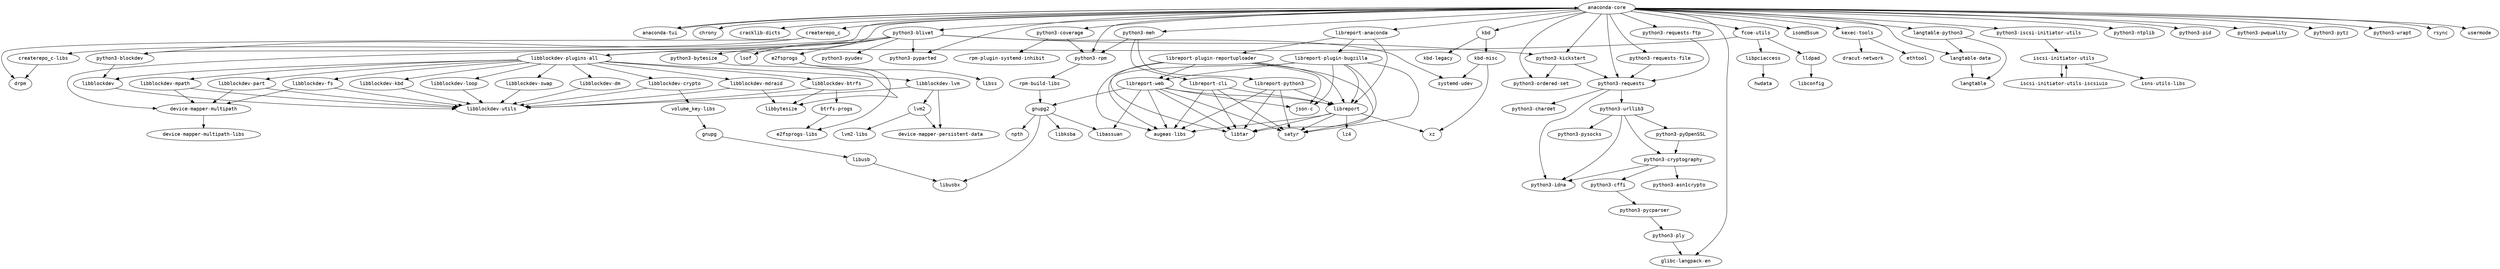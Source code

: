 strict digraph G {
node [fontname=monospace];
  "anaconda-core" -> "anaconda-tui";
  "anaconda-core" -> "chrony";
  "anaconda-core" -> "cracklib-dicts";
  "anaconda-core" -> "createrepo_c";
  "anaconda-core" -> "fcoe-utils";
  "anaconda-core" -> "glibc-langpack-en";
  "anaconda-core" -> "isomd5sum";
  "anaconda-core" -> "kbd";
  "anaconda-core" -> "kexec-tools";
  "anaconda-core" -> "langtable-data";
  "anaconda-core" -> "langtable-python3";
  "anaconda-core" -> "libblockdev-plugins-all";
  "anaconda-core" -> "libreport-anaconda";
  "anaconda-core" -> "python3-blivet";
  "anaconda-core" -> "python3-blockdev";
  "anaconda-core" -> "python3-coverage";
  "anaconda-core" -> "python3-iscsi-initiator-utils";
  "anaconda-core" -> "python3-kickstart";
  "anaconda-core" -> "python3-meh";
  "anaconda-core" -> "python3-ntplib";
  "anaconda-core" -> "python3-ordered-set";
  "anaconda-core" -> "python3-pid";
  "anaconda-core" -> "python3-pwquality";
  "anaconda-core" -> "python3-pyparted";
  "anaconda-core" -> "python3-pytz";
  "anaconda-core" -> "python3-requests";
  "anaconda-core" -> "python3-requests-file";
  "anaconda-core" -> "python3-requests-ftp";
  "anaconda-core" -> "python3-rpm";
  "anaconda-core" -> "python3-wrapt";
  "anaconda-core" -> "rsync";
  "anaconda-core" -> "usermode";
  "anaconda-tui" -> "anaconda-core";
  "btrfs-progs" -> "e2fsprogs-libs";
  "createrepo_c" -> "createrepo_c-libs";
  "createrepo_c" -> "drpm";
  "createrepo_c-libs" -> "drpm";
  "device-mapper-multipath" -> "device-mapper-multipath-libs";
  "e2fsprogs" -> "e2fsprogs-libs";
  "e2fsprogs" -> "libss";
  "fcoe-utils" -> "device-mapper-multipath";
  "fcoe-utils" -> "libpciaccess";
  "fcoe-utils" -> "lldpad";
  "gnupg2" -> "libassuan";
  "gnupg2" -> "libksba";
  "gnupg2" -> "libusbx";
  "gnupg2" -> "npth";
  "gnupg" -> "libusb";
  "iscsi-initiator-utils" -> "iscsi-initiator-utils-iscsiuio";
  "iscsi-initiator-utils-iscsiuio" -> "iscsi-initiator-utils";
  "iscsi-initiator-utils" -> "isns-utils-libs";
  "kbd" -> "kbd-legacy";
  "kbd" -> "kbd-misc";
  "kbd-misc" -> "systemd-udev";
  "kbd-misc" -> "xz";
  "kexec-tools" -> "dracut-network";
  "kexec-tools" -> "ethtool";
  "langtable-data" -> "langtable";
  "langtable-python3" -> "langtable";
  "langtable-python3" -> "langtable-data";
  "libblockdev-btrfs" -> "btrfs-progs";
  "libblockdev-btrfs" -> "libblockdev-utils";
  "libblockdev-btrfs" -> "libbytesize";
  "libblockdev-crypto" -> "libblockdev-utils";
  "libblockdev-crypto" -> "volume_key-libs";
  "libblockdev-dm" -> "libblockdev-utils";
  "libblockdev-fs" -> "device-mapper-multipath";
  "libblockdev-fs" -> "libblockdev-utils";
  "libblockdev-kbd" -> "libblockdev-utils";
  "libblockdev" -> "libblockdev-utils";
  "libblockdev-loop" -> "libblockdev-utils";
  "libblockdev-lvm" -> "device-mapper-persistent-data";
  "libblockdev-lvm" -> "libblockdev-utils";
  "libblockdev-lvm" -> "lvm2";
  "libblockdev-mdraid" -> "libblockdev-utils";
  "libblockdev-mdraid" -> "libbytesize";
  "libblockdev-mpath" -> "device-mapper-multipath";
  "libblockdev-mpath" -> "libblockdev-utils";
  "libblockdev-part" -> "device-mapper-multipath";
  "libblockdev-part" -> "libblockdev-utils";
  "libblockdev-plugins-all" -> "libblockdev";
  "libblockdev-plugins-all" -> "libblockdev-btrfs";
  "libblockdev-plugins-all" -> "libblockdev-crypto";
  "libblockdev-plugins-all" -> "libblockdev-dm";
  "libblockdev-plugins-all" -> "libblockdev-fs";
  "libblockdev-plugins-all" -> "libblockdev-kbd";
  "libblockdev-plugins-all" -> "libblockdev-loop";
  "libblockdev-plugins-all" -> "libblockdev-lvm";
  "libblockdev-plugins-all" -> "libblockdev-mdraid";
  "libblockdev-plugins-all" -> "libblockdev-mpath";
  "libblockdev-plugins-all" -> "libblockdev-part";
  "libblockdev-plugins-all" -> "libblockdev-swap";
  "libblockdev-swap" -> "libblockdev-utils";
  "libpciaccess" -> "hwdata";
  "libreport-anaconda" -> "libreport";
  "libreport-anaconda" -> "libreport-plugin-bugzilla";
  "libreport-anaconda" -> "libreport-plugin-reportuploader";
  "libreport" -> "augeas-libs";
  "libreport-cli" -> "augeas-libs";
  "libreport-cli" -> "libreport";
  "libreport-cli" -> "libtar";
  "libreport-cli" -> "satyr";
  "libreport" -> "libtar";
  "libreport" -> "lz4";
  "libreport-plugin-bugzilla" -> "augeas-libs";
  "libreport-plugin-bugzilla" -> "json-c";
  "libreport-plugin-bugzilla" -> "libreport";
  "libreport-plugin-bugzilla" -> "libreport-web";
  "libreport-plugin-bugzilla" -> "libtar";
  "libreport-plugin-bugzilla" -> "satyr";
  "libreport-plugin-reportuploader" -> "augeas-libs";
  "libreport-plugin-reportuploader" -> "json-c";
  "libreport-plugin-reportuploader" -> "libreport";
  "libreport-plugin-reportuploader" -> "libreport-web";
  "libreport-plugin-reportuploader" -> "libtar";
  "libreport-plugin-reportuploader" -> "satyr";
  "libreport-python3" -> "augeas-libs";
  "libreport-python3" -> "libreport";
  "libreport-python3" -> "libtar";
  "libreport-python3" -> "satyr";
  "libreport" -> "satyr";
  "libreport-web" -> "augeas-libs";
  "libreport-web" -> "gnupg2";
  "libreport-web" -> "json-c";
  "libreport-web" -> "libassuan";
  "libreport-web" -> "libreport";
  "libreport-web" -> "libtar";
  "libreport-web" -> "satyr";
  "libreport" -> "xz";
  "libusb" -> "libusbx";
  "lldpad" -> "libconfig";
  "lvm2" -> "device-mapper-persistent-data";
  "lvm2" -> "lvm2-libs";
  "python3-blivet" -> "e2fsprogs";
  "python3-blivet" -> "libblockdev-plugins-all";
  "python3-blivet" -> "lsof";
  "python3-blivet" -> "python3-blockdev";
  "python3-blivet" -> "python3-bytesize";
  "python3-blivet" -> "python3-kickstart";
  "python3-blivet" -> "python3-pyparted";
  "python3-blivet" -> "python3-pyudev";
  "python3-blivet" -> "systemd-udev";
  "python3-blockdev" -> "libblockdev";
  "python3-bytesize" -> "libbytesize";
  "python3-cffi" -> "python3-pycparser";
  "python3-coverage" -> "python3-rpm";
  "python3-coverage" -> "rpm-plugin-systemd-inhibit";
  "python3-cryptography" -> "python3-asn1crypto";
  "python3-cryptography" -> "python3-cffi";
  "python3-cryptography" -> "python3-idna";
  "python3-iscsi-initiator-utils" -> "iscsi-initiator-utils";
  "python3-kickstart" -> "python3-ordered-set";
  "python3-kickstart" -> "python3-requests";
  "python3-meh" -> "libreport-cli";
  "python3-meh" -> "libreport-python3";
  "python3-meh" -> "python3-rpm";
  "python3-ply" -> "glibc-langpack-en";
  "python3-pycparser" -> "python3-ply";
  "python3-pyOpenSSL" -> "python3-cryptography";
  "python3-requests-file" -> "python3-requests";
  "python3-requests-ftp" -> "python3-requests";
  "python3-requests" -> "python3-chardet";
  "python3-requests" -> "python3-idna";
  "python3-requests" -> "python3-urllib3";
  "python3-rpm" -> "rpm-build-libs";
  "python3-urllib3" -> "python3-cryptography";
  "python3-urllib3" -> "python3-idna";
  "python3-urllib3" -> "python3-pyOpenSSL";
  "python3-urllib3" -> "python3-pysocks";
  "rpm-build-libs" -> "gnupg2";
  "volume_key-libs" -> "gnupg";
}
